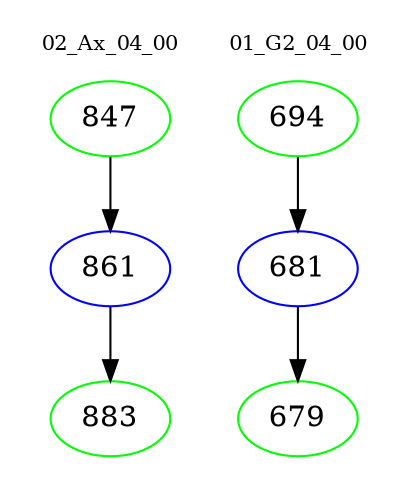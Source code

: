 digraph{
subgraph cluster_0 {
color = white
label = "02_Ax_04_00";
fontsize=10;
T0_847 [label="847", color="green"]
T0_847 -> T0_861 [color="black"]
T0_861 [label="861", color="blue"]
T0_861 -> T0_883 [color="black"]
T0_883 [label="883", color="green"]
}
subgraph cluster_1 {
color = white
label = "01_G2_04_00";
fontsize=10;
T1_694 [label="694", color="green"]
T1_694 -> T1_681 [color="black"]
T1_681 [label="681", color="blue"]
T1_681 -> T1_679 [color="black"]
T1_679 [label="679", color="green"]
}
}
